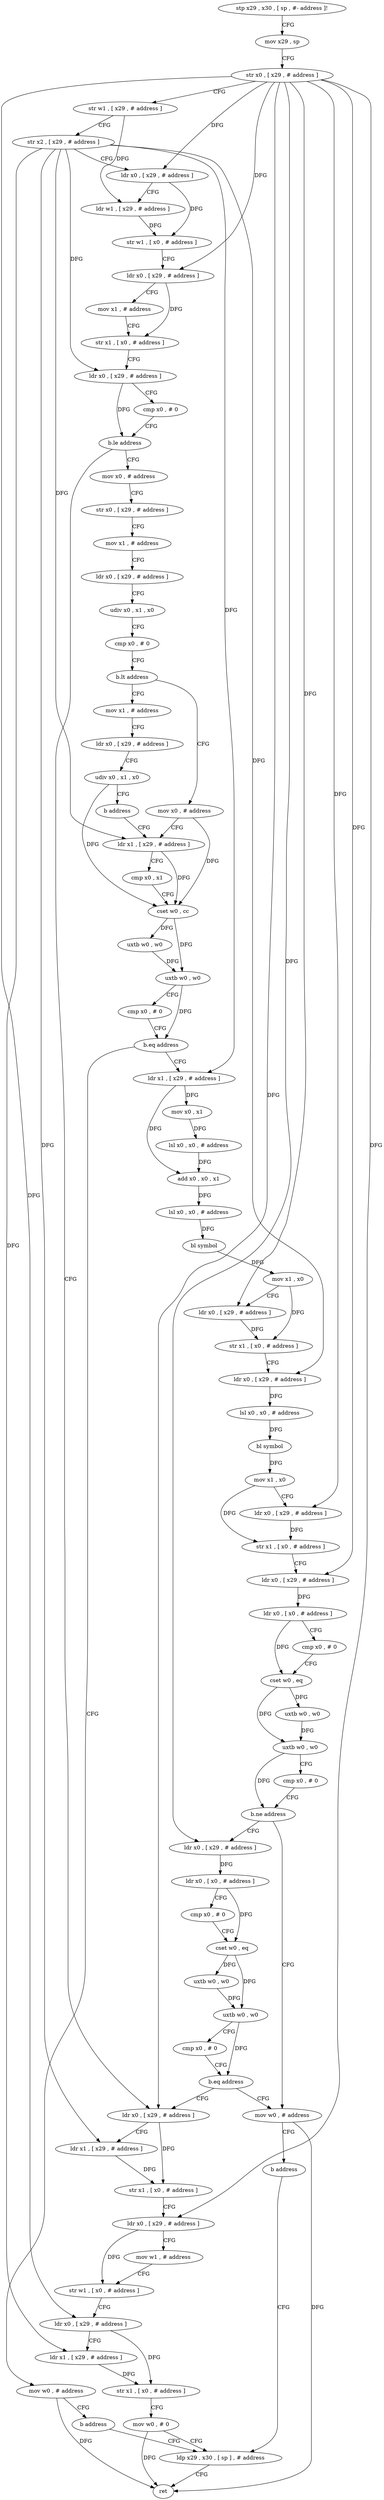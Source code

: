 digraph "func" {
"4477420" [label = "stp x29 , x30 , [ sp , #- address ]!" ]
"4477424" [label = "mov x29 , sp" ]
"4477428" [label = "str x0 , [ x29 , # address ]" ]
"4477432" [label = "str w1 , [ x29 , # address ]" ]
"4477436" [label = "str x2 , [ x29 , # address ]" ]
"4477440" [label = "ldr x0 , [ x29 , # address ]" ]
"4477444" [label = "ldr w1 , [ x29 , # address ]" ]
"4477448" [label = "str w1 , [ x0 , # address ]" ]
"4477452" [label = "ldr x0 , [ x29 , # address ]" ]
"4477456" [label = "mov x1 , # address" ]
"4477460" [label = "str x1 , [ x0 , # address ]" ]
"4477464" [label = "ldr x0 , [ x29 , # address ]" ]
"4477468" [label = "cmp x0 , # 0" ]
"4477472" [label = "b.le address" ]
"4477692" [label = "ldr x0 , [ x29 , # address ]" ]
"4477476" [label = "mov x0 , # address" ]
"4477696" [label = "ldr x1 , [ x29 , # address ]" ]
"4477700" [label = "str x1 , [ x0 , # address ]" ]
"4477704" [label = "ldr x0 , [ x29 , # address ]" ]
"4477708" [label = "mov w1 , # address" ]
"4477712" [label = "str w1 , [ x0 , # address ]" ]
"4477716" [label = "ldr x0 , [ x29 , # address ]" ]
"4477720" [label = "ldr x1 , [ x29 , # address ]" ]
"4477724" [label = "str x1 , [ x0 , # address ]" ]
"4477728" [label = "mov w0 , # 0" ]
"4477732" [label = "ldp x29 , x30 , [ sp ] , # address" ]
"4477480" [label = "str x0 , [ x29 , # address ]" ]
"4477484" [label = "mov x1 , # address" ]
"4477488" [label = "ldr x0 , [ x29 , # address ]" ]
"4477492" [label = "udiv x0 , x1 , x0" ]
"4477496" [label = "cmp x0 , # 0" ]
"4477500" [label = "b.lt address" ]
"4477520" [label = "mov x0 , # address" ]
"4477504" [label = "mov x1 , # address" ]
"4477524" [label = "ldr x1 , [ x29 , # address ]" ]
"4477508" [label = "ldr x0 , [ x29 , # address ]" ]
"4477512" [label = "udiv x0 , x1 , x0" ]
"4477516" [label = "b address" ]
"4477560" [label = "ldr x1 , [ x29 , # address ]" ]
"4477564" [label = "mov x0 , x1" ]
"4477568" [label = "lsl x0 , x0 , # address" ]
"4477572" [label = "add x0 , x0 , x1" ]
"4477576" [label = "lsl x0 , x0 , # address" ]
"4477580" [label = "bl symbol" ]
"4477584" [label = "mov x1 , x0" ]
"4477588" [label = "ldr x0 , [ x29 , # address ]" ]
"4477592" [label = "str x1 , [ x0 , # address ]" ]
"4477596" [label = "ldr x0 , [ x29 , # address ]" ]
"4477600" [label = "lsl x0 , x0 , # address" ]
"4477604" [label = "bl symbol" ]
"4477608" [label = "mov x1 , x0" ]
"4477612" [label = "ldr x0 , [ x29 , # address ]" ]
"4477616" [label = "str x1 , [ x0 , # address ]" ]
"4477620" [label = "ldr x0 , [ x29 , # address ]" ]
"4477624" [label = "ldr x0 , [ x0 , # address ]" ]
"4477628" [label = "cmp x0 , # 0" ]
"4477632" [label = "cset w0 , eq" ]
"4477636" [label = "uxtb w0 , w0" ]
"4477640" [label = "uxtb w0 , w0" ]
"4477644" [label = "cmp x0 , # 0" ]
"4477648" [label = "b.ne address" ]
"4477684" [label = "mov w0 , # address" ]
"4477652" [label = "ldr x0 , [ x29 , # address ]" ]
"4477552" [label = "mov w0 , # address" ]
"4477556" [label = "b address" ]
"4477528" [label = "cmp x0 , x1" ]
"4477532" [label = "cset w0 , cc" ]
"4477536" [label = "uxtb w0 , w0" ]
"4477540" [label = "uxtb w0 , w0" ]
"4477544" [label = "cmp x0 , # 0" ]
"4477548" [label = "b.eq address" ]
"4477688" [label = "b address" ]
"4477656" [label = "ldr x0 , [ x0 , # address ]" ]
"4477660" [label = "cmp x0 , # 0" ]
"4477664" [label = "cset w0 , eq" ]
"4477668" [label = "uxtb w0 , w0" ]
"4477672" [label = "uxtb w0 , w0" ]
"4477676" [label = "cmp x0 , # 0" ]
"4477680" [label = "b.eq address" ]
"4477736" [label = "ret" ]
"4477420" -> "4477424" [ label = "CFG" ]
"4477424" -> "4477428" [ label = "CFG" ]
"4477428" -> "4477432" [ label = "CFG" ]
"4477428" -> "4477440" [ label = "DFG" ]
"4477428" -> "4477452" [ label = "DFG" ]
"4477428" -> "4477692" [ label = "DFG" ]
"4477428" -> "4477704" [ label = "DFG" ]
"4477428" -> "4477716" [ label = "DFG" ]
"4477428" -> "4477588" [ label = "DFG" ]
"4477428" -> "4477612" [ label = "DFG" ]
"4477428" -> "4477620" [ label = "DFG" ]
"4477428" -> "4477652" [ label = "DFG" ]
"4477432" -> "4477436" [ label = "CFG" ]
"4477432" -> "4477444" [ label = "DFG" ]
"4477436" -> "4477440" [ label = "CFG" ]
"4477436" -> "4477464" [ label = "DFG" ]
"4477436" -> "4477696" [ label = "DFG" ]
"4477436" -> "4477720" [ label = "DFG" ]
"4477436" -> "4477524" [ label = "DFG" ]
"4477436" -> "4477560" [ label = "DFG" ]
"4477436" -> "4477596" [ label = "DFG" ]
"4477440" -> "4477444" [ label = "CFG" ]
"4477440" -> "4477448" [ label = "DFG" ]
"4477444" -> "4477448" [ label = "DFG" ]
"4477448" -> "4477452" [ label = "CFG" ]
"4477452" -> "4477456" [ label = "CFG" ]
"4477452" -> "4477460" [ label = "DFG" ]
"4477456" -> "4477460" [ label = "CFG" ]
"4477460" -> "4477464" [ label = "CFG" ]
"4477464" -> "4477468" [ label = "CFG" ]
"4477464" -> "4477472" [ label = "DFG" ]
"4477468" -> "4477472" [ label = "CFG" ]
"4477472" -> "4477692" [ label = "CFG" ]
"4477472" -> "4477476" [ label = "CFG" ]
"4477692" -> "4477696" [ label = "CFG" ]
"4477692" -> "4477700" [ label = "DFG" ]
"4477476" -> "4477480" [ label = "CFG" ]
"4477696" -> "4477700" [ label = "DFG" ]
"4477700" -> "4477704" [ label = "CFG" ]
"4477704" -> "4477708" [ label = "CFG" ]
"4477704" -> "4477712" [ label = "DFG" ]
"4477708" -> "4477712" [ label = "CFG" ]
"4477712" -> "4477716" [ label = "CFG" ]
"4477716" -> "4477720" [ label = "CFG" ]
"4477716" -> "4477724" [ label = "DFG" ]
"4477720" -> "4477724" [ label = "DFG" ]
"4477724" -> "4477728" [ label = "CFG" ]
"4477728" -> "4477732" [ label = "CFG" ]
"4477728" -> "4477736" [ label = "DFG" ]
"4477732" -> "4477736" [ label = "CFG" ]
"4477480" -> "4477484" [ label = "CFG" ]
"4477484" -> "4477488" [ label = "CFG" ]
"4477488" -> "4477492" [ label = "CFG" ]
"4477492" -> "4477496" [ label = "CFG" ]
"4477496" -> "4477500" [ label = "CFG" ]
"4477500" -> "4477520" [ label = "CFG" ]
"4477500" -> "4477504" [ label = "CFG" ]
"4477520" -> "4477524" [ label = "CFG" ]
"4477520" -> "4477532" [ label = "DFG" ]
"4477504" -> "4477508" [ label = "CFG" ]
"4477524" -> "4477528" [ label = "CFG" ]
"4477524" -> "4477532" [ label = "DFG" ]
"4477508" -> "4477512" [ label = "CFG" ]
"4477512" -> "4477516" [ label = "CFG" ]
"4477512" -> "4477532" [ label = "DFG" ]
"4477516" -> "4477524" [ label = "CFG" ]
"4477560" -> "4477564" [ label = "DFG" ]
"4477560" -> "4477572" [ label = "DFG" ]
"4477564" -> "4477568" [ label = "DFG" ]
"4477568" -> "4477572" [ label = "DFG" ]
"4477572" -> "4477576" [ label = "DFG" ]
"4477576" -> "4477580" [ label = "DFG" ]
"4477580" -> "4477584" [ label = "DFG" ]
"4477584" -> "4477588" [ label = "CFG" ]
"4477584" -> "4477592" [ label = "DFG" ]
"4477588" -> "4477592" [ label = "DFG" ]
"4477592" -> "4477596" [ label = "CFG" ]
"4477596" -> "4477600" [ label = "DFG" ]
"4477600" -> "4477604" [ label = "DFG" ]
"4477604" -> "4477608" [ label = "DFG" ]
"4477608" -> "4477612" [ label = "CFG" ]
"4477608" -> "4477616" [ label = "DFG" ]
"4477612" -> "4477616" [ label = "DFG" ]
"4477616" -> "4477620" [ label = "CFG" ]
"4477620" -> "4477624" [ label = "DFG" ]
"4477624" -> "4477628" [ label = "CFG" ]
"4477624" -> "4477632" [ label = "DFG" ]
"4477628" -> "4477632" [ label = "CFG" ]
"4477632" -> "4477636" [ label = "DFG" ]
"4477632" -> "4477640" [ label = "DFG" ]
"4477636" -> "4477640" [ label = "DFG" ]
"4477640" -> "4477644" [ label = "CFG" ]
"4477640" -> "4477648" [ label = "DFG" ]
"4477644" -> "4477648" [ label = "CFG" ]
"4477648" -> "4477684" [ label = "CFG" ]
"4477648" -> "4477652" [ label = "CFG" ]
"4477684" -> "4477688" [ label = "CFG" ]
"4477684" -> "4477736" [ label = "DFG" ]
"4477652" -> "4477656" [ label = "DFG" ]
"4477552" -> "4477556" [ label = "CFG" ]
"4477552" -> "4477736" [ label = "DFG" ]
"4477556" -> "4477732" [ label = "CFG" ]
"4477528" -> "4477532" [ label = "CFG" ]
"4477532" -> "4477536" [ label = "DFG" ]
"4477532" -> "4477540" [ label = "DFG" ]
"4477536" -> "4477540" [ label = "DFG" ]
"4477540" -> "4477544" [ label = "CFG" ]
"4477540" -> "4477548" [ label = "DFG" ]
"4477544" -> "4477548" [ label = "CFG" ]
"4477548" -> "4477560" [ label = "CFG" ]
"4477548" -> "4477552" [ label = "CFG" ]
"4477688" -> "4477732" [ label = "CFG" ]
"4477656" -> "4477660" [ label = "CFG" ]
"4477656" -> "4477664" [ label = "DFG" ]
"4477660" -> "4477664" [ label = "CFG" ]
"4477664" -> "4477668" [ label = "DFG" ]
"4477664" -> "4477672" [ label = "DFG" ]
"4477668" -> "4477672" [ label = "DFG" ]
"4477672" -> "4477676" [ label = "CFG" ]
"4477672" -> "4477680" [ label = "DFG" ]
"4477676" -> "4477680" [ label = "CFG" ]
"4477680" -> "4477692" [ label = "CFG" ]
"4477680" -> "4477684" [ label = "CFG" ]
}
